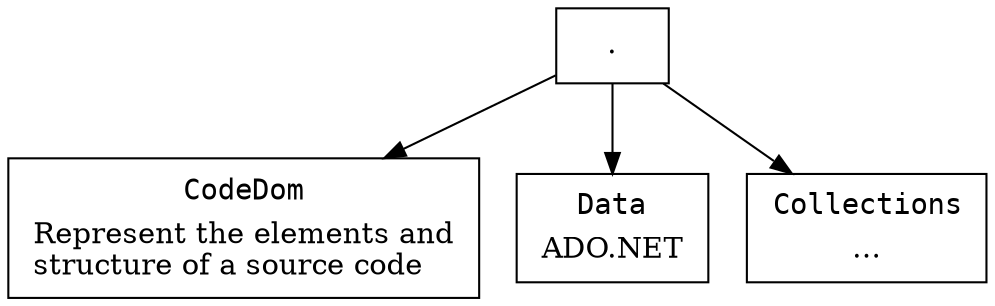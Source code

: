 digraph hierarchy {

   node [ shape=box ]

   System [ label = "." ];
   CodeDom     [ label=< <table border="0"><tr><td align="text"><font face="Courier">CodeDom</font></td></tr><tr><td>Represent the elements and<br align="left"/>structure of a source code<br align="left"/></td></tr></table> > ];
   Data        [ label=< <table border="0"><tr><td align="text"><font face="Courier">Data</font></td></tr><tr><td>ADO.NET</td></tr></table> > ];
   Collections [ label=< <table border="0"><tr><td align="text"><font face="Courier">Collections</font></td></tr><tr><td>…</td></tr></table> > ];

   System -> CodeDom;
   System -> Data;
   System -> Collections;

}
